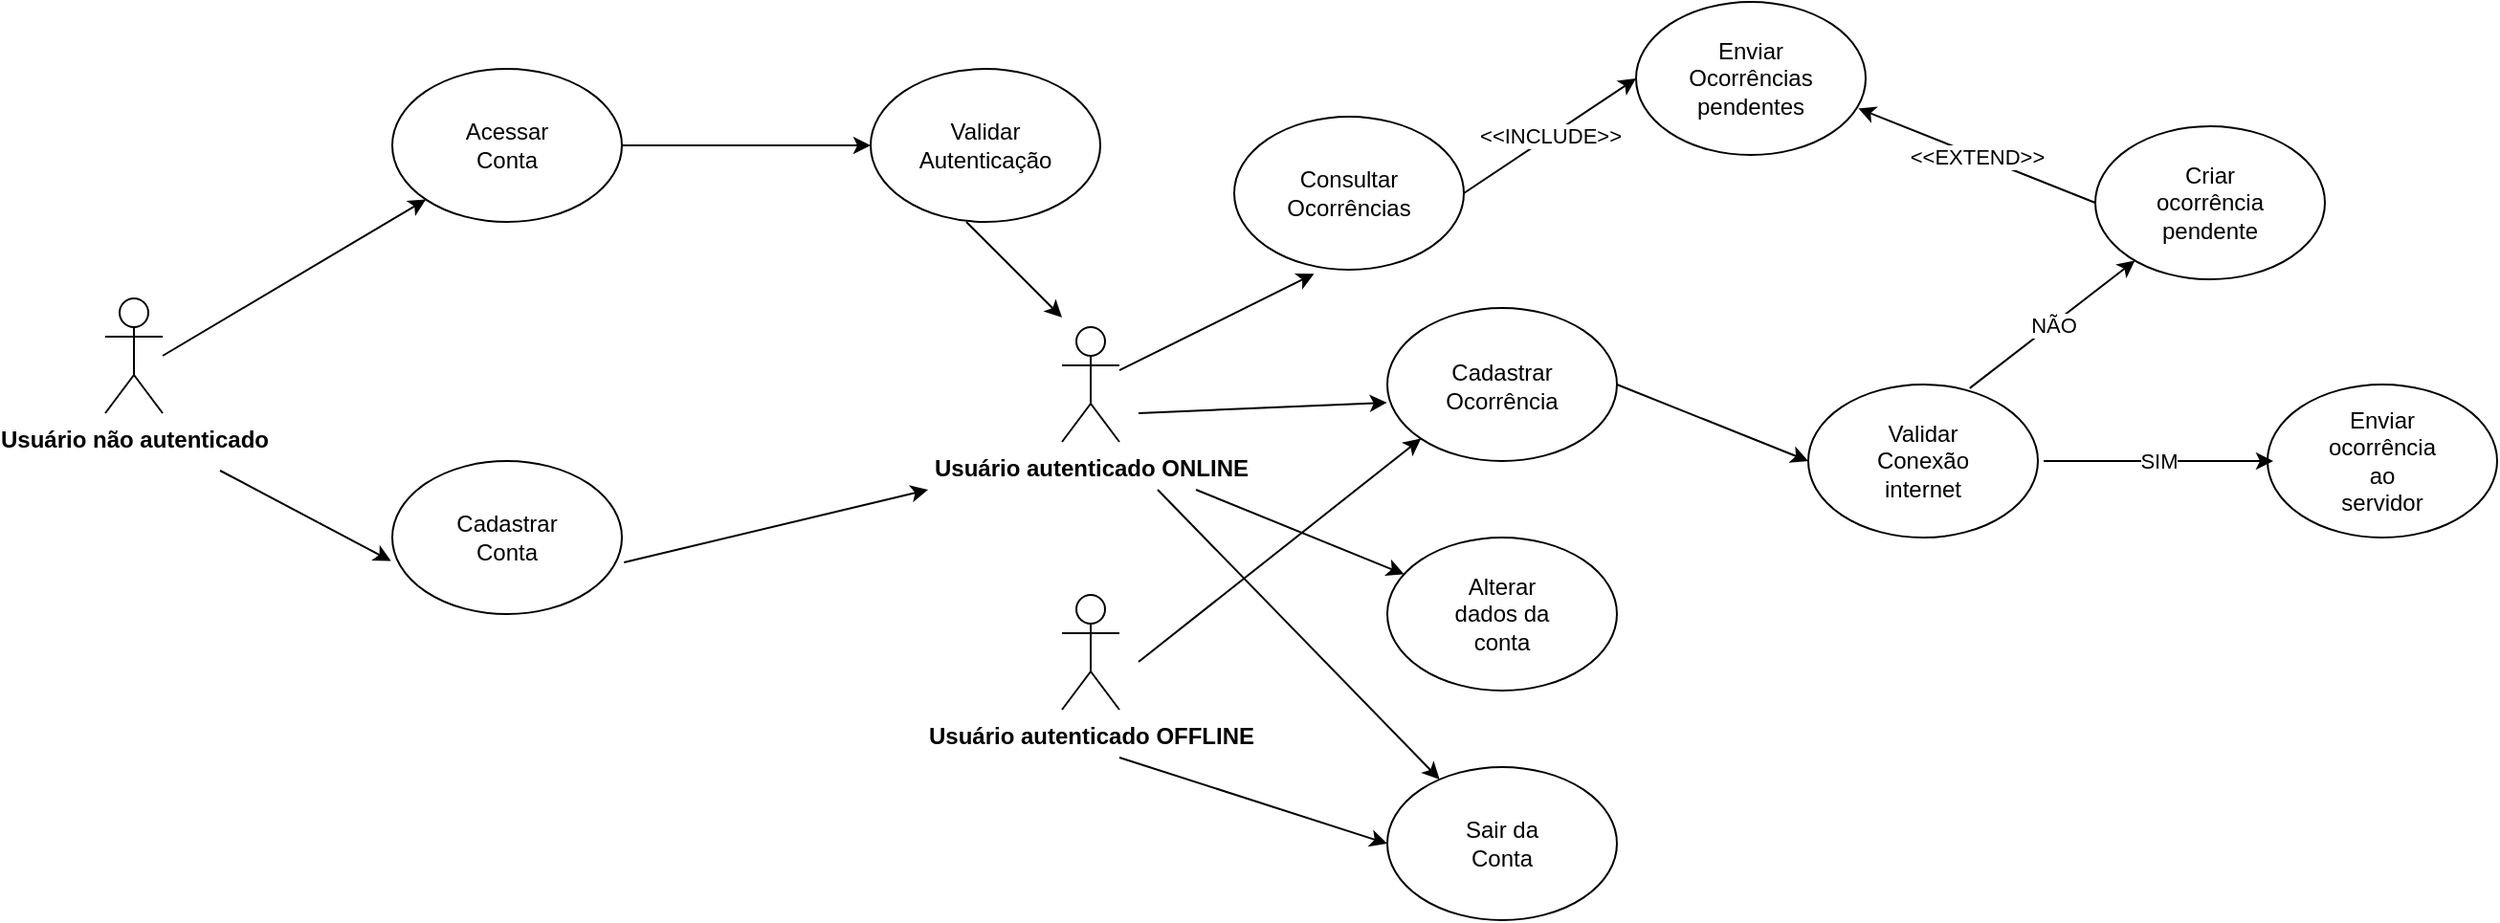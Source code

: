 <mxfile version="22.1.2" type="github">
  <diagram name="Página-1" id="v0mBLQFUHHLZfDp5_a4h">
    <mxGraphModel dx="1517" dy="843" grid="1" gridSize="10" guides="1" tooltips="1" connect="1" arrows="1" fold="1" page="1" pageScale="1" pageWidth="827" pageHeight="1169" math="0" shadow="0">
      <root>
        <mxCell id="0" />
        <mxCell id="1" parent="0" />
        <mxCell id="f4xFJZVOEJj8J-7yEAAN-1" value="Usuário não autenticado" style="shape=umlActor;verticalLabelPosition=bottom;verticalAlign=top;html=1;outlineConnect=0;fontStyle=1" vertex="1" parent="1">
          <mxGeometry x="150" y="420" width="30" height="60" as="geometry" />
        </mxCell>
        <mxCell id="f4xFJZVOEJj8J-7yEAAN-4" value="" style="ellipse;whiteSpace=wrap;html=1;" vertex="1" parent="1">
          <mxGeometry x="300" y="300" width="120" height="80" as="geometry" />
        </mxCell>
        <mxCell id="f4xFJZVOEJj8J-7yEAAN-6" value="" style="endArrow=classic;html=1;rounded=0;entryX=0;entryY=1;entryDx=0;entryDy=0;" edge="1" parent="1" target="f4xFJZVOEJj8J-7yEAAN-4">
          <mxGeometry width="50" height="50" relative="1" as="geometry">
            <mxPoint x="180" y="450" as="sourcePoint" />
            <mxPoint x="270" y="380" as="targetPoint" />
          </mxGeometry>
        </mxCell>
        <mxCell id="f4xFJZVOEJj8J-7yEAAN-38" value="Acessar Conta" style="text;html=1;strokeColor=none;fillColor=none;align=center;verticalAlign=middle;whiteSpace=wrap;rounded=0;" vertex="1" parent="1">
          <mxGeometry x="330" y="325" width="60" height="30" as="geometry" />
        </mxCell>
        <mxCell id="f4xFJZVOEJj8J-7yEAAN-39" value="" style="ellipse;whiteSpace=wrap;html=1;" vertex="1" parent="1">
          <mxGeometry x="300" y="505" width="120" height="80" as="geometry" />
        </mxCell>
        <mxCell id="f4xFJZVOEJj8J-7yEAAN-40" value="Cadastrar Conta" style="text;html=1;strokeColor=none;fillColor=none;align=center;verticalAlign=middle;whiteSpace=wrap;rounded=0;" vertex="1" parent="1">
          <mxGeometry x="330" y="530" width="60" height="30" as="geometry" />
        </mxCell>
        <mxCell id="f4xFJZVOEJj8J-7yEAAN-41" value="" style="ellipse;whiteSpace=wrap;html=1;" vertex="1" parent="1">
          <mxGeometry x="550" y="300" width="120" height="80" as="geometry" />
        </mxCell>
        <mxCell id="f4xFJZVOEJj8J-7yEAAN-42" value="Validar Autenticação" style="text;html=1;strokeColor=none;fillColor=none;align=center;verticalAlign=middle;whiteSpace=wrap;rounded=0;" vertex="1" parent="1">
          <mxGeometry x="580" y="325" width="60" height="30" as="geometry" />
        </mxCell>
        <mxCell id="f4xFJZVOEJj8J-7yEAAN-43" value="Usuário autenticado ONLINE" style="shape=umlActor;verticalLabelPosition=bottom;verticalAlign=top;html=1;outlineConnect=0;fontStyle=1" vertex="1" parent="1">
          <mxGeometry x="650" y="435" width="30" height="60" as="geometry" />
        </mxCell>
        <mxCell id="f4xFJZVOEJj8J-7yEAAN-44" value="" style="endArrow=classic;html=1;rounded=0;exitX=1;exitY=0.5;exitDx=0;exitDy=0;entryX=0;entryY=0.5;entryDx=0;entryDy=0;" edge="1" parent="1" source="f4xFJZVOEJj8J-7yEAAN-4" target="f4xFJZVOEJj8J-7yEAAN-41">
          <mxGeometry width="50" height="50" relative="1" as="geometry">
            <mxPoint x="430" y="370" as="sourcePoint" />
            <mxPoint x="480" y="320" as="targetPoint" />
          </mxGeometry>
        </mxCell>
        <mxCell id="f4xFJZVOEJj8J-7yEAAN-45" value="" style="endArrow=classic;html=1;rounded=0;entryX=-0.005;entryY=0.653;entryDx=0;entryDy=0;entryPerimeter=0;" edge="1" parent="1" target="f4xFJZVOEJj8J-7yEAAN-39">
          <mxGeometry width="50" height="50" relative="1" as="geometry">
            <mxPoint x="210" y="510" as="sourcePoint" />
            <mxPoint x="240" y="560" as="targetPoint" />
          </mxGeometry>
        </mxCell>
        <mxCell id="f4xFJZVOEJj8J-7yEAAN-46" value="" style="endArrow=classic;html=1;rounded=0;" edge="1" parent="1">
          <mxGeometry width="50" height="50" relative="1" as="geometry">
            <mxPoint x="600" y="380" as="sourcePoint" />
            <mxPoint x="650" y="430" as="targetPoint" />
          </mxGeometry>
        </mxCell>
        <mxCell id="f4xFJZVOEJj8J-7yEAAN-47" value="" style="endArrow=classic;html=1;rounded=0;exitX=1.009;exitY=0.663;exitDx=0;exitDy=0;exitPerimeter=0;" edge="1" parent="1" source="f4xFJZVOEJj8J-7yEAAN-39">
          <mxGeometry width="50" height="50" relative="1" as="geometry">
            <mxPoint x="530" y="580" as="sourcePoint" />
            <mxPoint x="580" y="520" as="targetPoint" />
          </mxGeometry>
        </mxCell>
        <mxCell id="f4xFJZVOEJj8J-7yEAAN-48" value="" style="ellipse;whiteSpace=wrap;html=1;" vertex="1" parent="1">
          <mxGeometry x="740" y="325" width="120" height="80" as="geometry" />
        </mxCell>
        <mxCell id="f4xFJZVOEJj8J-7yEAAN-51" value="Consultar Ocorrências" style="text;html=1;strokeColor=none;fillColor=none;align=center;verticalAlign=middle;whiteSpace=wrap;rounded=0;" vertex="1" parent="1">
          <mxGeometry x="770" y="350" width="60" height="30" as="geometry" />
        </mxCell>
        <mxCell id="f4xFJZVOEJj8J-7yEAAN-52" value="" style="endArrow=classic;html=1;rounded=0;entryX=0;entryY=0.5;entryDx=0;entryDy=0;exitX=1;exitY=0.5;exitDx=0;exitDy=0;" edge="1" parent="1" source="f4xFJZVOEJj8J-7yEAAN-48" target="f4xFJZVOEJj8J-7yEAAN-54">
          <mxGeometry relative="1" as="geometry">
            <mxPoint x="1013" y="300" as="sourcePoint" />
            <mxPoint x="1113" y="300" as="targetPoint" />
          </mxGeometry>
        </mxCell>
        <mxCell id="f4xFJZVOEJj8J-7yEAAN-53" value="&amp;lt;&amp;lt;INCLUDE&amp;gt;&amp;gt;" style="edgeLabel;resizable=0;html=1;align=center;verticalAlign=middle;" connectable="0" vertex="1" parent="f4xFJZVOEJj8J-7yEAAN-52">
          <mxGeometry relative="1" as="geometry" />
        </mxCell>
        <mxCell id="f4xFJZVOEJj8J-7yEAAN-54" value="" style="ellipse;whiteSpace=wrap;html=1;" vertex="1" parent="1">
          <mxGeometry x="950" y="265" width="120" height="80" as="geometry" />
        </mxCell>
        <mxCell id="f4xFJZVOEJj8J-7yEAAN-55" value="Enviar Ocorrências pendentes" style="text;html=1;strokeColor=none;fillColor=none;align=center;verticalAlign=middle;whiteSpace=wrap;rounded=0;" vertex="1" parent="1">
          <mxGeometry x="980" y="290" width="60" height="30" as="geometry" />
        </mxCell>
        <mxCell id="f4xFJZVOEJj8J-7yEAAN-56" value="" style="ellipse;whiteSpace=wrap;html=1;" vertex="1" parent="1">
          <mxGeometry x="820" y="425" width="120" height="80" as="geometry" />
        </mxCell>
        <mxCell id="f4xFJZVOEJj8J-7yEAAN-57" value="" style="ellipse;whiteSpace=wrap;html=1;" vertex="1" parent="1">
          <mxGeometry x="820" y="545" width="120" height="80" as="geometry" />
        </mxCell>
        <mxCell id="f4xFJZVOEJj8J-7yEAAN-58" value="" style="ellipse;whiteSpace=wrap;html=1;" vertex="1" parent="1">
          <mxGeometry x="820" y="665" width="120" height="80" as="geometry" />
        </mxCell>
        <mxCell id="f4xFJZVOEJj8J-7yEAAN-59" value="Cadastrar Ocorrência" style="text;html=1;strokeColor=none;fillColor=none;align=center;verticalAlign=middle;whiteSpace=wrap;rounded=0;" vertex="1" parent="1">
          <mxGeometry x="850" y="451" width="60" height="30" as="geometry" />
        </mxCell>
        <mxCell id="f4xFJZVOEJj8J-7yEAAN-60" value="" style="endArrow=classic;html=1;rounded=0;entryX=0.348;entryY=1.026;entryDx=0;entryDy=0;entryPerimeter=0;" edge="1" parent="1" source="f4xFJZVOEJj8J-7yEAAN-43" target="f4xFJZVOEJj8J-7yEAAN-48">
          <mxGeometry width="50" height="50" relative="1" as="geometry">
            <mxPoint x="810" y="460" as="sourcePoint" />
            <mxPoint x="860" y="410" as="targetPoint" />
          </mxGeometry>
        </mxCell>
        <mxCell id="f4xFJZVOEJj8J-7yEAAN-61" value="Alterar dados da conta" style="text;html=1;strokeColor=none;fillColor=none;align=center;verticalAlign=middle;whiteSpace=wrap;rounded=0;" vertex="1" parent="1">
          <mxGeometry x="850" y="570" width="60" height="30" as="geometry" />
        </mxCell>
        <mxCell id="f4xFJZVOEJj8J-7yEAAN-62" value="" style="endArrow=classic;html=1;rounded=0;" edge="1" parent="1" target="f4xFJZVOEJj8J-7yEAAN-57">
          <mxGeometry width="50" height="50" relative="1" as="geometry">
            <mxPoint x="720" y="520" as="sourcePoint" />
            <mxPoint x="940" y="540" as="targetPoint" />
          </mxGeometry>
        </mxCell>
        <mxCell id="f4xFJZVOEJj8J-7yEAAN-63" value="Sair da Conta" style="text;html=1;strokeColor=none;fillColor=none;align=center;verticalAlign=middle;whiteSpace=wrap;rounded=0;" vertex="1" parent="1">
          <mxGeometry x="850" y="690" width="60" height="30" as="geometry" />
        </mxCell>
        <mxCell id="f4xFJZVOEJj8J-7yEAAN-64" value="" style="endArrow=classic;html=1;rounded=0;" edge="1" parent="1" target="f4xFJZVOEJj8J-7yEAAN-58">
          <mxGeometry width="50" height="50" relative="1" as="geometry">
            <mxPoint x="700" y="520" as="sourcePoint" />
            <mxPoint x="930" y="580" as="targetPoint" />
          </mxGeometry>
        </mxCell>
        <mxCell id="f4xFJZVOEJj8J-7yEAAN-65" value="&lt;b&gt;Usuário autenticado OFFLINE&lt;/b&gt;" style="shape=umlActor;verticalLabelPosition=bottom;verticalAlign=top;html=1;outlineConnect=0;" vertex="1" parent="1">
          <mxGeometry x="650" y="575" width="30" height="60" as="geometry" />
        </mxCell>
        <mxCell id="f4xFJZVOEJj8J-7yEAAN-66" value="" style="endArrow=classic;html=1;rounded=0;entryX=0;entryY=1;entryDx=0;entryDy=0;" edge="1" parent="1" target="f4xFJZVOEJj8J-7yEAAN-56">
          <mxGeometry width="50" height="50" relative="1" as="geometry">
            <mxPoint x="690" y="610" as="sourcePoint" />
            <mxPoint x="860" y="590" as="targetPoint" />
          </mxGeometry>
        </mxCell>
        <mxCell id="f4xFJZVOEJj8J-7yEAAN-67" value="" style="endArrow=classic;html=1;rounded=0;entryX=0;entryY=0.5;entryDx=0;entryDy=0;" edge="1" parent="1" target="f4xFJZVOEJj8J-7yEAAN-58">
          <mxGeometry width="50" height="50" relative="1" as="geometry">
            <mxPoint x="680" y="660" as="sourcePoint" />
            <mxPoint x="910" y="610" as="targetPoint" />
          </mxGeometry>
        </mxCell>
        <mxCell id="f4xFJZVOEJj8J-7yEAAN-68" value="" style="endArrow=classic;html=1;rounded=0;entryX=-0.001;entryY=0.618;entryDx=0;entryDy=0;entryPerimeter=0;" edge="1" parent="1" target="f4xFJZVOEJj8J-7yEAAN-56">
          <mxGeometry width="50" height="50" relative="1" as="geometry">
            <mxPoint x="690" y="480" as="sourcePoint" />
            <mxPoint x="890" y="420" as="targetPoint" />
          </mxGeometry>
        </mxCell>
        <mxCell id="f4xFJZVOEJj8J-7yEAAN-69" value="" style="ellipse;whiteSpace=wrap;html=1;" vertex="1" parent="1">
          <mxGeometry x="1040" y="465" width="120" height="80" as="geometry" />
        </mxCell>
        <mxCell id="f4xFJZVOEJj8J-7yEAAN-70" value="Validar Conexão internet" style="text;html=1;strokeColor=none;fillColor=none;align=center;verticalAlign=middle;whiteSpace=wrap;rounded=0;" vertex="1" parent="1">
          <mxGeometry x="1070" y="490" width="60" height="30" as="geometry" />
        </mxCell>
        <mxCell id="f4xFJZVOEJj8J-7yEAAN-71" value="" style="endArrow=classic;html=1;rounded=0;entryX=0;entryY=0.5;entryDx=0;entryDy=0;exitX=1;exitY=0.5;exitDx=0;exitDy=0;" edge="1" parent="1" source="f4xFJZVOEJj8J-7yEAAN-56" target="f4xFJZVOEJj8J-7yEAAN-69">
          <mxGeometry width="50" height="50" relative="1" as="geometry">
            <mxPoint x="1150" y="440" as="sourcePoint" />
            <mxPoint x="1200" y="390" as="targetPoint" />
          </mxGeometry>
        </mxCell>
        <mxCell id="f4xFJZVOEJj8J-7yEAAN-72" value="" style="ellipse;whiteSpace=wrap;html=1;" vertex="1" parent="1">
          <mxGeometry x="1280" y="465" width="120" height="80" as="geometry" />
        </mxCell>
        <mxCell id="f4xFJZVOEJj8J-7yEAAN-76" value="" style="endArrow=classic;html=1;rounded=0;entryX=0;entryY=0.5;entryDx=0;entryDy=0;" edge="1" parent="1">
          <mxGeometry relative="1" as="geometry">
            <mxPoint x="1163" y="505" as="sourcePoint" />
            <mxPoint x="1283.0" y="505" as="targetPoint" />
          </mxGeometry>
        </mxCell>
        <mxCell id="f4xFJZVOEJj8J-7yEAAN-77" value="SIM" style="edgeLabel;resizable=0;html=1;align=center;verticalAlign=middle;" connectable="0" vertex="1" parent="f4xFJZVOEJj8J-7yEAAN-76">
          <mxGeometry relative="1" as="geometry" />
        </mxCell>
        <mxCell id="f4xFJZVOEJj8J-7yEAAN-78" value="Enviar ocorrência ao servidor" style="text;html=1;strokeColor=none;fillColor=none;align=center;verticalAlign=middle;whiteSpace=wrap;rounded=0;" vertex="1" parent="1">
          <mxGeometry x="1310" y="490" width="60" height="30" as="geometry" />
        </mxCell>
        <mxCell id="f4xFJZVOEJj8J-7yEAAN-79" value="" style="ellipse;whiteSpace=wrap;html=1;" vertex="1" parent="1">
          <mxGeometry x="1190" y="330" width="120" height="80" as="geometry" />
        </mxCell>
        <mxCell id="f4xFJZVOEJj8J-7yEAAN-80" value="Criar ocorrência pendente" style="text;html=1;strokeColor=none;fillColor=none;align=center;verticalAlign=middle;whiteSpace=wrap;rounded=0;" vertex="1" parent="1">
          <mxGeometry x="1220" y="355" width="60" height="30" as="geometry" />
        </mxCell>
        <mxCell id="f4xFJZVOEJj8J-7yEAAN-88" value="" style="endArrow=classic;html=1;rounded=0;exitX=0.703;exitY=0.024;exitDx=0;exitDy=0;exitPerimeter=0;" edge="1" parent="1" source="f4xFJZVOEJj8J-7yEAAN-69" target="f4xFJZVOEJj8J-7yEAAN-79">
          <mxGeometry relative="1" as="geometry">
            <mxPoint x="1120" y="435" as="sourcePoint" />
            <mxPoint x="1220" y="435" as="targetPoint" />
          </mxGeometry>
        </mxCell>
        <mxCell id="f4xFJZVOEJj8J-7yEAAN-89" value="NÃO" style="edgeLabel;resizable=0;html=1;align=center;verticalAlign=middle;" connectable="0" vertex="1" parent="f4xFJZVOEJj8J-7yEAAN-88">
          <mxGeometry relative="1" as="geometry" />
        </mxCell>
        <mxCell id="f4xFJZVOEJj8J-7yEAAN-92" value="" style="endArrow=classic;html=1;rounded=0;entryX=0.968;entryY=0.696;entryDx=0;entryDy=0;entryPerimeter=0;exitX=0;exitY=0.5;exitDx=0;exitDy=0;" edge="1" parent="1" source="f4xFJZVOEJj8J-7yEAAN-79" target="f4xFJZVOEJj8J-7yEAAN-54">
          <mxGeometry relative="1" as="geometry">
            <mxPoint x="1090" y="365" as="sourcePoint" />
            <mxPoint x="1190" y="365" as="targetPoint" />
          </mxGeometry>
        </mxCell>
        <mxCell id="f4xFJZVOEJj8J-7yEAAN-93" value="&amp;lt;&amp;lt;EXTEND&amp;gt;&amp;gt;" style="edgeLabel;resizable=0;html=1;align=center;verticalAlign=middle;" connectable="0" vertex="1" parent="f4xFJZVOEJj8J-7yEAAN-92">
          <mxGeometry relative="1" as="geometry" />
        </mxCell>
      </root>
    </mxGraphModel>
  </diagram>
</mxfile>
